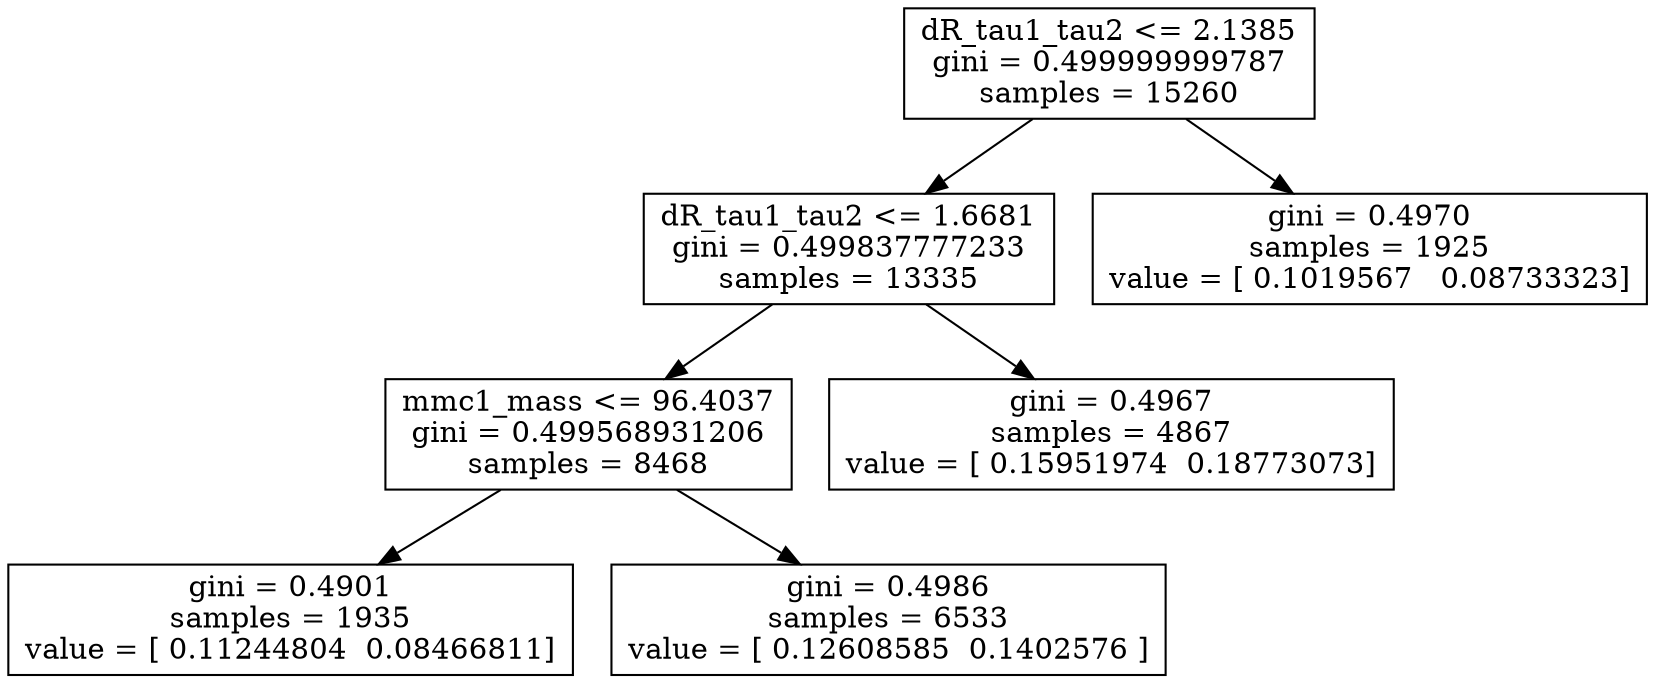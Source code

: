 digraph Tree {
0 [label="dR_tau1_tau2 <= 2.1385\ngini = 0.499999999787\nsamples = 15260", shape="box"] ;
1 [label="dR_tau1_tau2 <= 1.6681\ngini = 0.499837777233\nsamples = 13335", shape="box"] ;
0 -> 1 ;
2 [label="mmc1_mass <= 96.4037\ngini = 0.499568931206\nsamples = 8468", shape="box"] ;
1 -> 2 ;
3 [label="gini = 0.4901\nsamples = 1935\nvalue = [ 0.11244804  0.08466811]", shape="box"] ;
2 -> 3 ;
4 [label="gini = 0.4986\nsamples = 6533\nvalue = [ 0.12608585  0.1402576 ]", shape="box"] ;
2 -> 4 ;
5 [label="gini = 0.4967\nsamples = 4867\nvalue = [ 0.15951974  0.18773073]", shape="box"] ;
1 -> 5 ;
6 [label="gini = 0.4970\nsamples = 1925\nvalue = [ 0.1019567   0.08733323]", shape="box"] ;
0 -> 6 ;
}